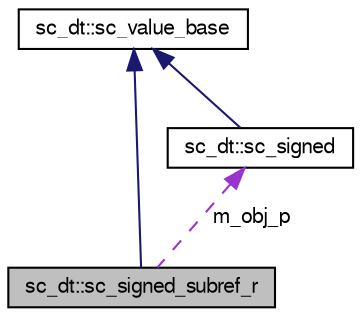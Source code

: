 digraph "sc_dt::sc_signed_subref_r"
{
  edge [fontname="FreeSans",fontsize="10",labelfontname="FreeSans",labelfontsize="10"];
  node [fontname="FreeSans",fontsize="10",shape=record];
  Node3 [label="sc_dt::sc_signed_subref_r",height=0.2,width=0.4,color="black", fillcolor="grey75", style="filled", fontcolor="black"];
  Node4 -> Node3 [dir="back",color="midnightblue",fontsize="10",style="solid",fontname="FreeSans"];
  Node4 [label="sc_dt::sc_value_base",height=0.2,width=0.4,color="black", fillcolor="white", style="filled",URL="$a01772.html"];
  Node5 -> Node3 [dir="back",color="darkorchid3",fontsize="10",style="dashed",label=" m_obj_p" ,fontname="FreeSans"];
  Node5 [label="sc_dt::sc_signed",height=0.2,width=0.4,color="black", fillcolor="white", style="filled",URL="$a01716.html"];
  Node4 -> Node5 [dir="back",color="midnightblue",fontsize="10",style="solid",fontname="FreeSans"];
}
